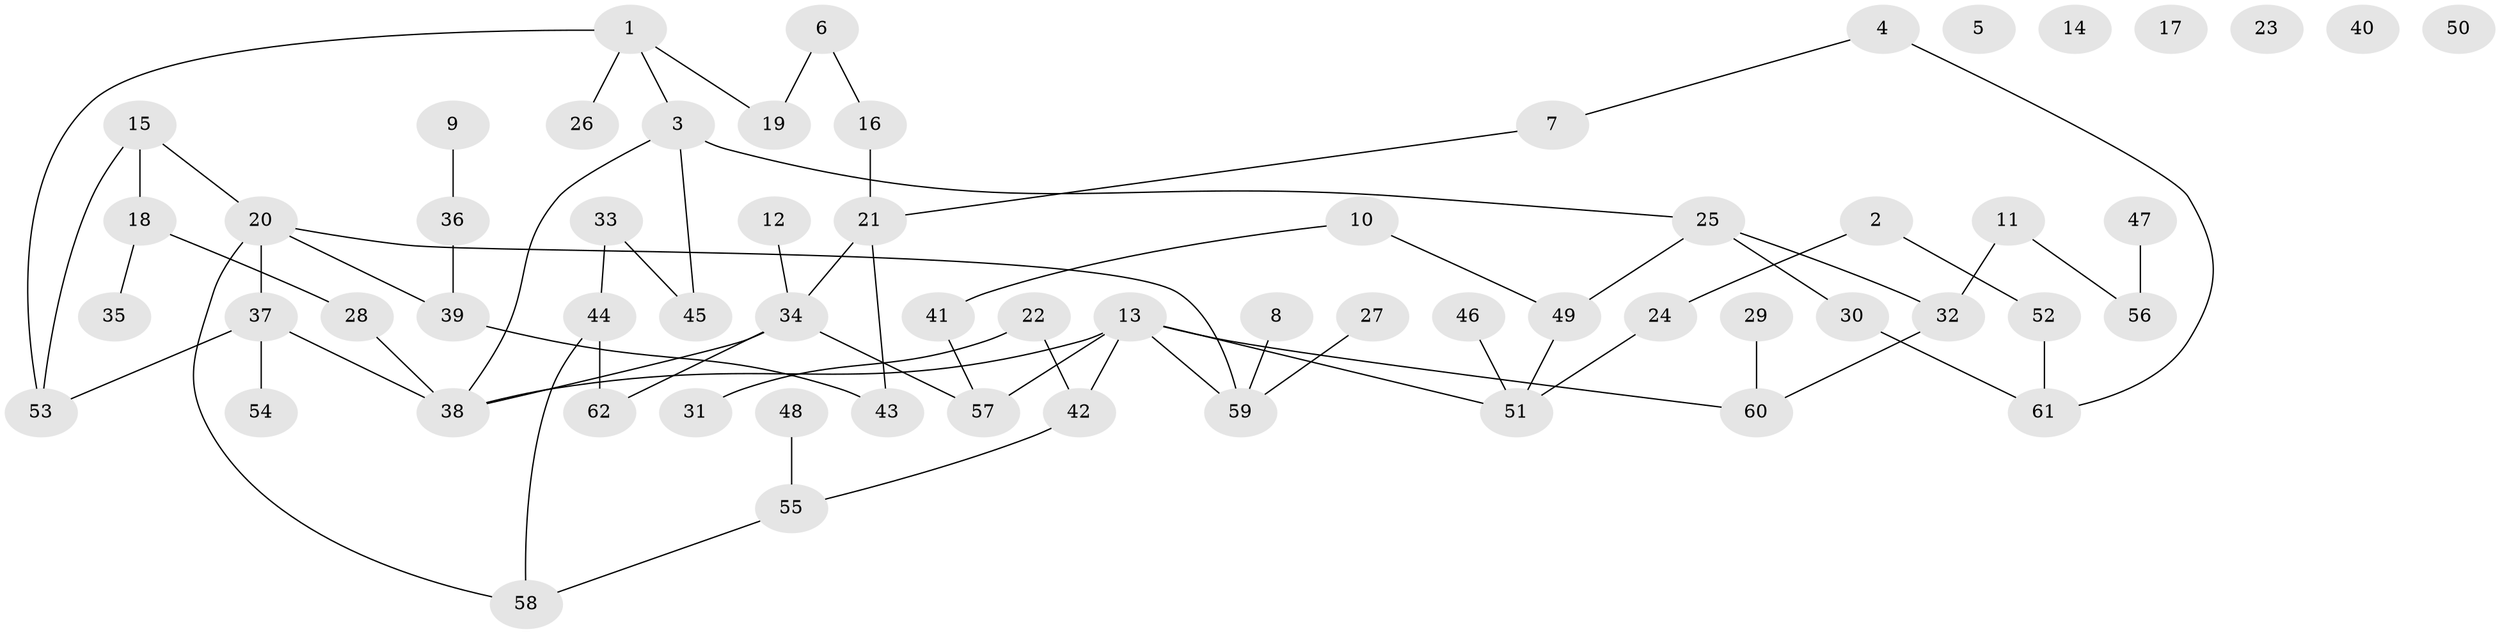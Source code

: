 // Generated by graph-tools (version 1.1) at 2025/33/03/09/25 02:33:58]
// undirected, 62 vertices, 70 edges
graph export_dot {
graph [start="1"]
  node [color=gray90,style=filled];
  1;
  2;
  3;
  4;
  5;
  6;
  7;
  8;
  9;
  10;
  11;
  12;
  13;
  14;
  15;
  16;
  17;
  18;
  19;
  20;
  21;
  22;
  23;
  24;
  25;
  26;
  27;
  28;
  29;
  30;
  31;
  32;
  33;
  34;
  35;
  36;
  37;
  38;
  39;
  40;
  41;
  42;
  43;
  44;
  45;
  46;
  47;
  48;
  49;
  50;
  51;
  52;
  53;
  54;
  55;
  56;
  57;
  58;
  59;
  60;
  61;
  62;
  1 -- 3;
  1 -- 19;
  1 -- 26;
  1 -- 53;
  2 -- 24;
  2 -- 52;
  3 -- 25;
  3 -- 38;
  3 -- 45;
  4 -- 7;
  4 -- 61;
  6 -- 16;
  6 -- 19;
  7 -- 21;
  8 -- 59;
  9 -- 36;
  10 -- 41;
  10 -- 49;
  11 -- 32;
  11 -- 56;
  12 -- 34;
  13 -- 38;
  13 -- 42;
  13 -- 51;
  13 -- 57;
  13 -- 59;
  13 -- 60;
  15 -- 18;
  15 -- 20;
  15 -- 53;
  16 -- 21;
  18 -- 28;
  18 -- 35;
  20 -- 37;
  20 -- 39;
  20 -- 58;
  20 -- 59;
  21 -- 34;
  21 -- 43;
  22 -- 31;
  22 -- 42;
  24 -- 51;
  25 -- 30;
  25 -- 32;
  25 -- 49;
  27 -- 59;
  28 -- 38;
  29 -- 60;
  30 -- 61;
  32 -- 60;
  33 -- 44;
  33 -- 45;
  34 -- 38;
  34 -- 57;
  34 -- 62;
  36 -- 39;
  37 -- 38;
  37 -- 53;
  37 -- 54;
  39 -- 43;
  41 -- 57;
  42 -- 55;
  44 -- 58;
  44 -- 62;
  46 -- 51;
  47 -- 56;
  48 -- 55;
  49 -- 51;
  52 -- 61;
  55 -- 58;
}
